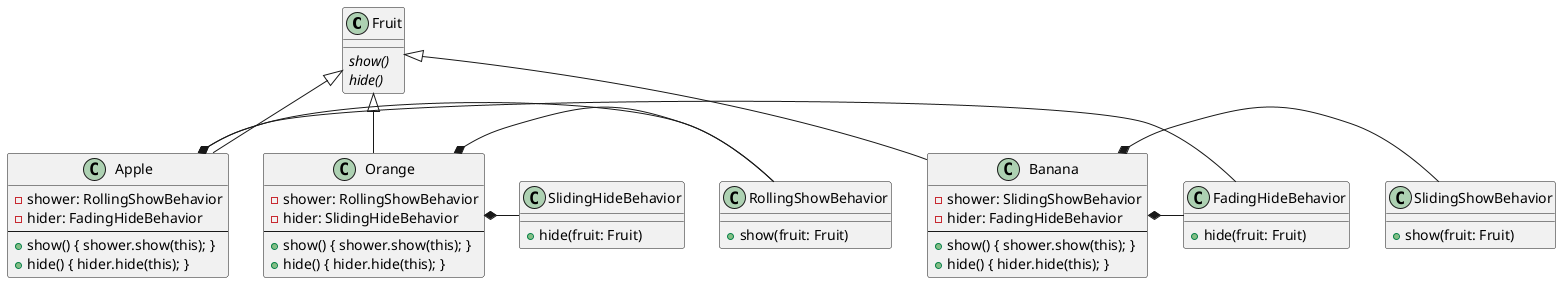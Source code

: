 @startuml

class Fruit {
  {abstract} show()
  {abstract} hide()
}
class Banana {
  - shower: SlidingShowBehavior
  - hider: FadingHideBehavior
  ---
  + show() { shower.show(this); }
  + hide() { hider.hide(this); }
}
class Apple {
  - shower: RollingShowBehavior
  - hider: FadingHideBehavior
  ---
  + show() { shower.show(this); }
  + hide() { hider.hide(this); }
}
class Orange {
  - shower: RollingShowBehavior
  - hider: SlidingHideBehavior
  ---
  + show() { shower.show(this); }
  + hide() { hider.hide(this); }
}

class SlidingShowBehavior {
  + show(fruit: Fruit)
}
class RollingShowBehavior {
  + show(fruit: Fruit)
}


class SlidingHideBehavior {
  + hide(fruit: Fruit)
}
class FadingHideBehavior {
  + hide(fruit: Fruit)
}

Apple *- RollingShowBehavior
Orange *- RollingShowBehavior
Banana *- SlidingShowBehavior
Banana *- FadingHideBehavior
Apple *- FadingHideBehavior
Orange *- SlidingHideBehavior

Fruit <|-- Banana
Fruit <|-- Apple
Fruit <|-- Orange

@enduml
